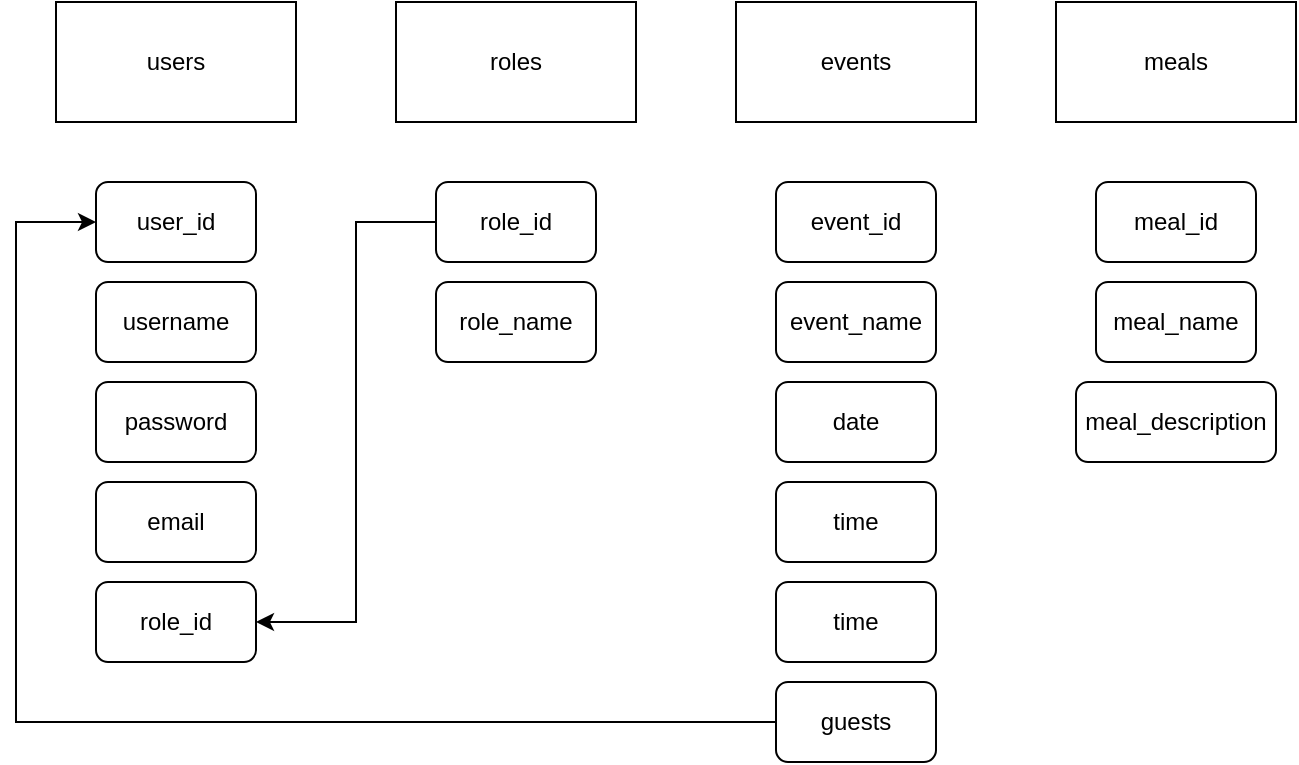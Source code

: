 <mxfile>
    <diagram id="v3qzvaLZtjjsopIDr1WT" name="Page-1">
        <mxGraphModel dx="808" dy="433" grid="1" gridSize="10" guides="1" tooltips="1" connect="1" arrows="1" fold="1" page="1" pageScale="1" pageWidth="850" pageHeight="1100" math="0" shadow="0">
            <root>
                <mxCell id="0"/>
                <mxCell id="1" parent="0"/>
                <mxCell id="2" value="users" style="whiteSpace=wrap;html=1;" vertex="1" parent="1">
                    <mxGeometry x="100" y="50" width="120" height="60" as="geometry"/>
                </mxCell>
                <mxCell id="3" value="roles" style="whiteSpace=wrap;html=1;" vertex="1" parent="1">
                    <mxGeometry x="270" y="50" width="120" height="60" as="geometry"/>
                </mxCell>
                <mxCell id="4" value="events" style="whiteSpace=wrap;html=1;" vertex="1" parent="1">
                    <mxGeometry x="440" y="50" width="120" height="60" as="geometry"/>
                </mxCell>
                <mxCell id="5" value="user_id" style="rounded=1;whiteSpace=wrap;html=1;" vertex="1" parent="1">
                    <mxGeometry x="120" y="140" width="80" height="40" as="geometry"/>
                </mxCell>
                <mxCell id="6" value="username" style="rounded=1;whiteSpace=wrap;html=1;" vertex="1" parent="1">
                    <mxGeometry x="120" y="190" width="80" height="40" as="geometry"/>
                </mxCell>
                <mxCell id="7" value="password" style="rounded=1;whiteSpace=wrap;html=1;" vertex="1" parent="1">
                    <mxGeometry x="120" y="240" width="80" height="40" as="geometry"/>
                </mxCell>
                <mxCell id="19" style="edgeStyle=orthogonalEdgeStyle;rounded=0;orthogonalLoop=1;jettySize=auto;html=1;exitX=0;exitY=0.5;exitDx=0;exitDy=0;entryX=1;entryY=0.5;entryDx=0;entryDy=0;" edge="1" parent="1" source="11" target="18">
                    <mxGeometry relative="1" as="geometry">
                        <Array as="points">
                            <mxPoint x="250" y="160"/>
                            <mxPoint x="250" y="360"/>
                        </Array>
                    </mxGeometry>
                </mxCell>
                <mxCell id="11" value="role_id" style="rounded=1;whiteSpace=wrap;html=1;" vertex="1" parent="1">
                    <mxGeometry x="290" y="140" width="80" height="40" as="geometry"/>
                </mxCell>
                <mxCell id="12" value="role_name" style="rounded=1;whiteSpace=wrap;html=1;" vertex="1" parent="1">
                    <mxGeometry x="290" y="190" width="80" height="40" as="geometry"/>
                </mxCell>
                <mxCell id="14" value="event_id" style="rounded=1;whiteSpace=wrap;html=1;" vertex="1" parent="1">
                    <mxGeometry x="460" y="140" width="80" height="40" as="geometry"/>
                </mxCell>
                <mxCell id="15" value="event_name" style="rounded=1;whiteSpace=wrap;html=1;" vertex="1" parent="1">
                    <mxGeometry x="460" y="190" width="80" height="40" as="geometry"/>
                </mxCell>
                <mxCell id="20" style="edgeStyle=orthogonalEdgeStyle;rounded=0;orthogonalLoop=1;jettySize=auto;html=1;exitX=0;exitY=0.5;exitDx=0;exitDy=0;entryX=0;entryY=0.5;entryDx=0;entryDy=0;" edge="1" parent="1" source="16" target="5">
                    <mxGeometry relative="1" as="geometry">
                        <Array as="points">
                            <mxPoint x="460" y="410"/>
                            <mxPoint x="80" y="410"/>
                            <mxPoint x="80" y="160"/>
                        </Array>
                    </mxGeometry>
                </mxCell>
                <mxCell id="16" value="guests" style="rounded=1;whiteSpace=wrap;html=1;" vertex="1" parent="1">
                    <mxGeometry x="460" y="390" width="80" height="40" as="geometry"/>
                </mxCell>
                <mxCell id="17" value="email" style="rounded=1;whiteSpace=wrap;html=1;" vertex="1" parent="1">
                    <mxGeometry x="120" y="290" width="80" height="40" as="geometry"/>
                </mxCell>
                <mxCell id="18" value="role_id" style="rounded=1;whiteSpace=wrap;html=1;" vertex="1" parent="1">
                    <mxGeometry x="120" y="340" width="80" height="40" as="geometry"/>
                </mxCell>
                <mxCell id="21" value="date" style="rounded=1;whiteSpace=wrap;html=1;" vertex="1" parent="1">
                    <mxGeometry x="460" y="240" width="80" height="40" as="geometry"/>
                </mxCell>
                <mxCell id="22" value="time" style="rounded=1;whiteSpace=wrap;html=1;" vertex="1" parent="1">
                    <mxGeometry x="460" y="290" width="80" height="40" as="geometry"/>
                </mxCell>
                <mxCell id="23" value="meals" style="whiteSpace=wrap;html=1;" vertex="1" parent="1">
                    <mxGeometry x="600" y="50" width="120" height="60" as="geometry"/>
                </mxCell>
                <mxCell id="24" value="meal_id" style="rounded=1;whiteSpace=wrap;html=1;" vertex="1" parent="1">
                    <mxGeometry x="620" y="140" width="80" height="40" as="geometry"/>
                </mxCell>
                <mxCell id="25" value="meal_name" style="rounded=1;whiteSpace=wrap;html=1;" vertex="1" parent="1">
                    <mxGeometry x="620" y="190" width="80" height="40" as="geometry"/>
                </mxCell>
                <mxCell id="26" value="meal_description" style="rounded=1;whiteSpace=wrap;html=1;" vertex="1" parent="1">
                    <mxGeometry x="610" y="240" width="100" height="40" as="geometry"/>
                </mxCell>
                <mxCell id="28" value="time" style="rounded=1;whiteSpace=wrap;html=1;" vertex="1" parent="1">
                    <mxGeometry x="460" y="340" width="80" height="40" as="geometry"/>
                </mxCell>
            </root>
        </mxGraphModel>
    </diagram>
</mxfile>
